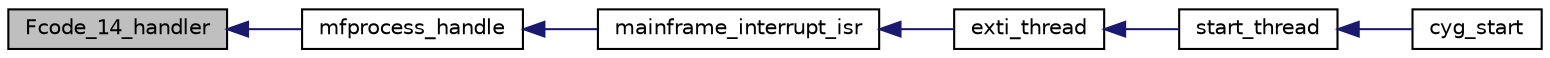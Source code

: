 digraph "Fcode_14_handler"
{
  edge [fontname="Helvetica",fontsize="10",labelfontname="Helvetica",labelfontsize="10"];
  node [fontname="Helvetica",fontsize="10",shape=record];
  rankdir="LR";
  Node1 [label="Fcode_14_handler",height=0.2,width=0.4,color="black", fillcolor="grey75", style="filled" fontcolor="black"];
  Node1 -> Node2 [dir="back",color="midnightblue",fontsize="10",style="solid",fontname="Helvetica"];
  Node2 [label="mfprocess_handle",height=0.2,width=0.4,color="black", fillcolor="white", style="filled",URL="$intr_8h.html#ab584a16083147d1ba0a6313eb9724efe"];
  Node2 -> Node3 [dir="back",color="midnightblue",fontsize="10",style="solid",fontname="Helvetica"];
  Node3 [label="mainframe_interrupt_isr",height=0.2,width=0.4,color="black", fillcolor="white", style="filled",URL="$intr_8h.html#ae2564c163a8bfeb59cee6db969ed9bb3"];
  Node3 -> Node4 [dir="back",color="midnightblue",fontsize="10",style="solid",fontname="Helvetica"];
  Node4 [label="exti_thread",height=0.2,width=0.4,color="black", fillcolor="white", style="filled",URL="$main_8h.html#ab258d7e522013e1c90ecd1f5533c652b"];
  Node4 -> Node5 [dir="back",color="midnightblue",fontsize="10",style="solid",fontname="Helvetica"];
  Node5 [label="start_thread",height=0.2,width=0.4,color="black", fillcolor="white", style="filled",URL="$main_8h.html#aca8521e252bce29709dc6950c0ed9f5a"];
  Node5 -> Node6 [dir="back",color="midnightblue",fontsize="10",style="solid",fontname="Helvetica"];
  Node6 [label="cyg_start",height=0.2,width=0.4,color="black", fillcolor="white", style="filled",URL="$main_8h.html#a609ae72f6fd7f833796fd46c7e6cbcd1"];
}
